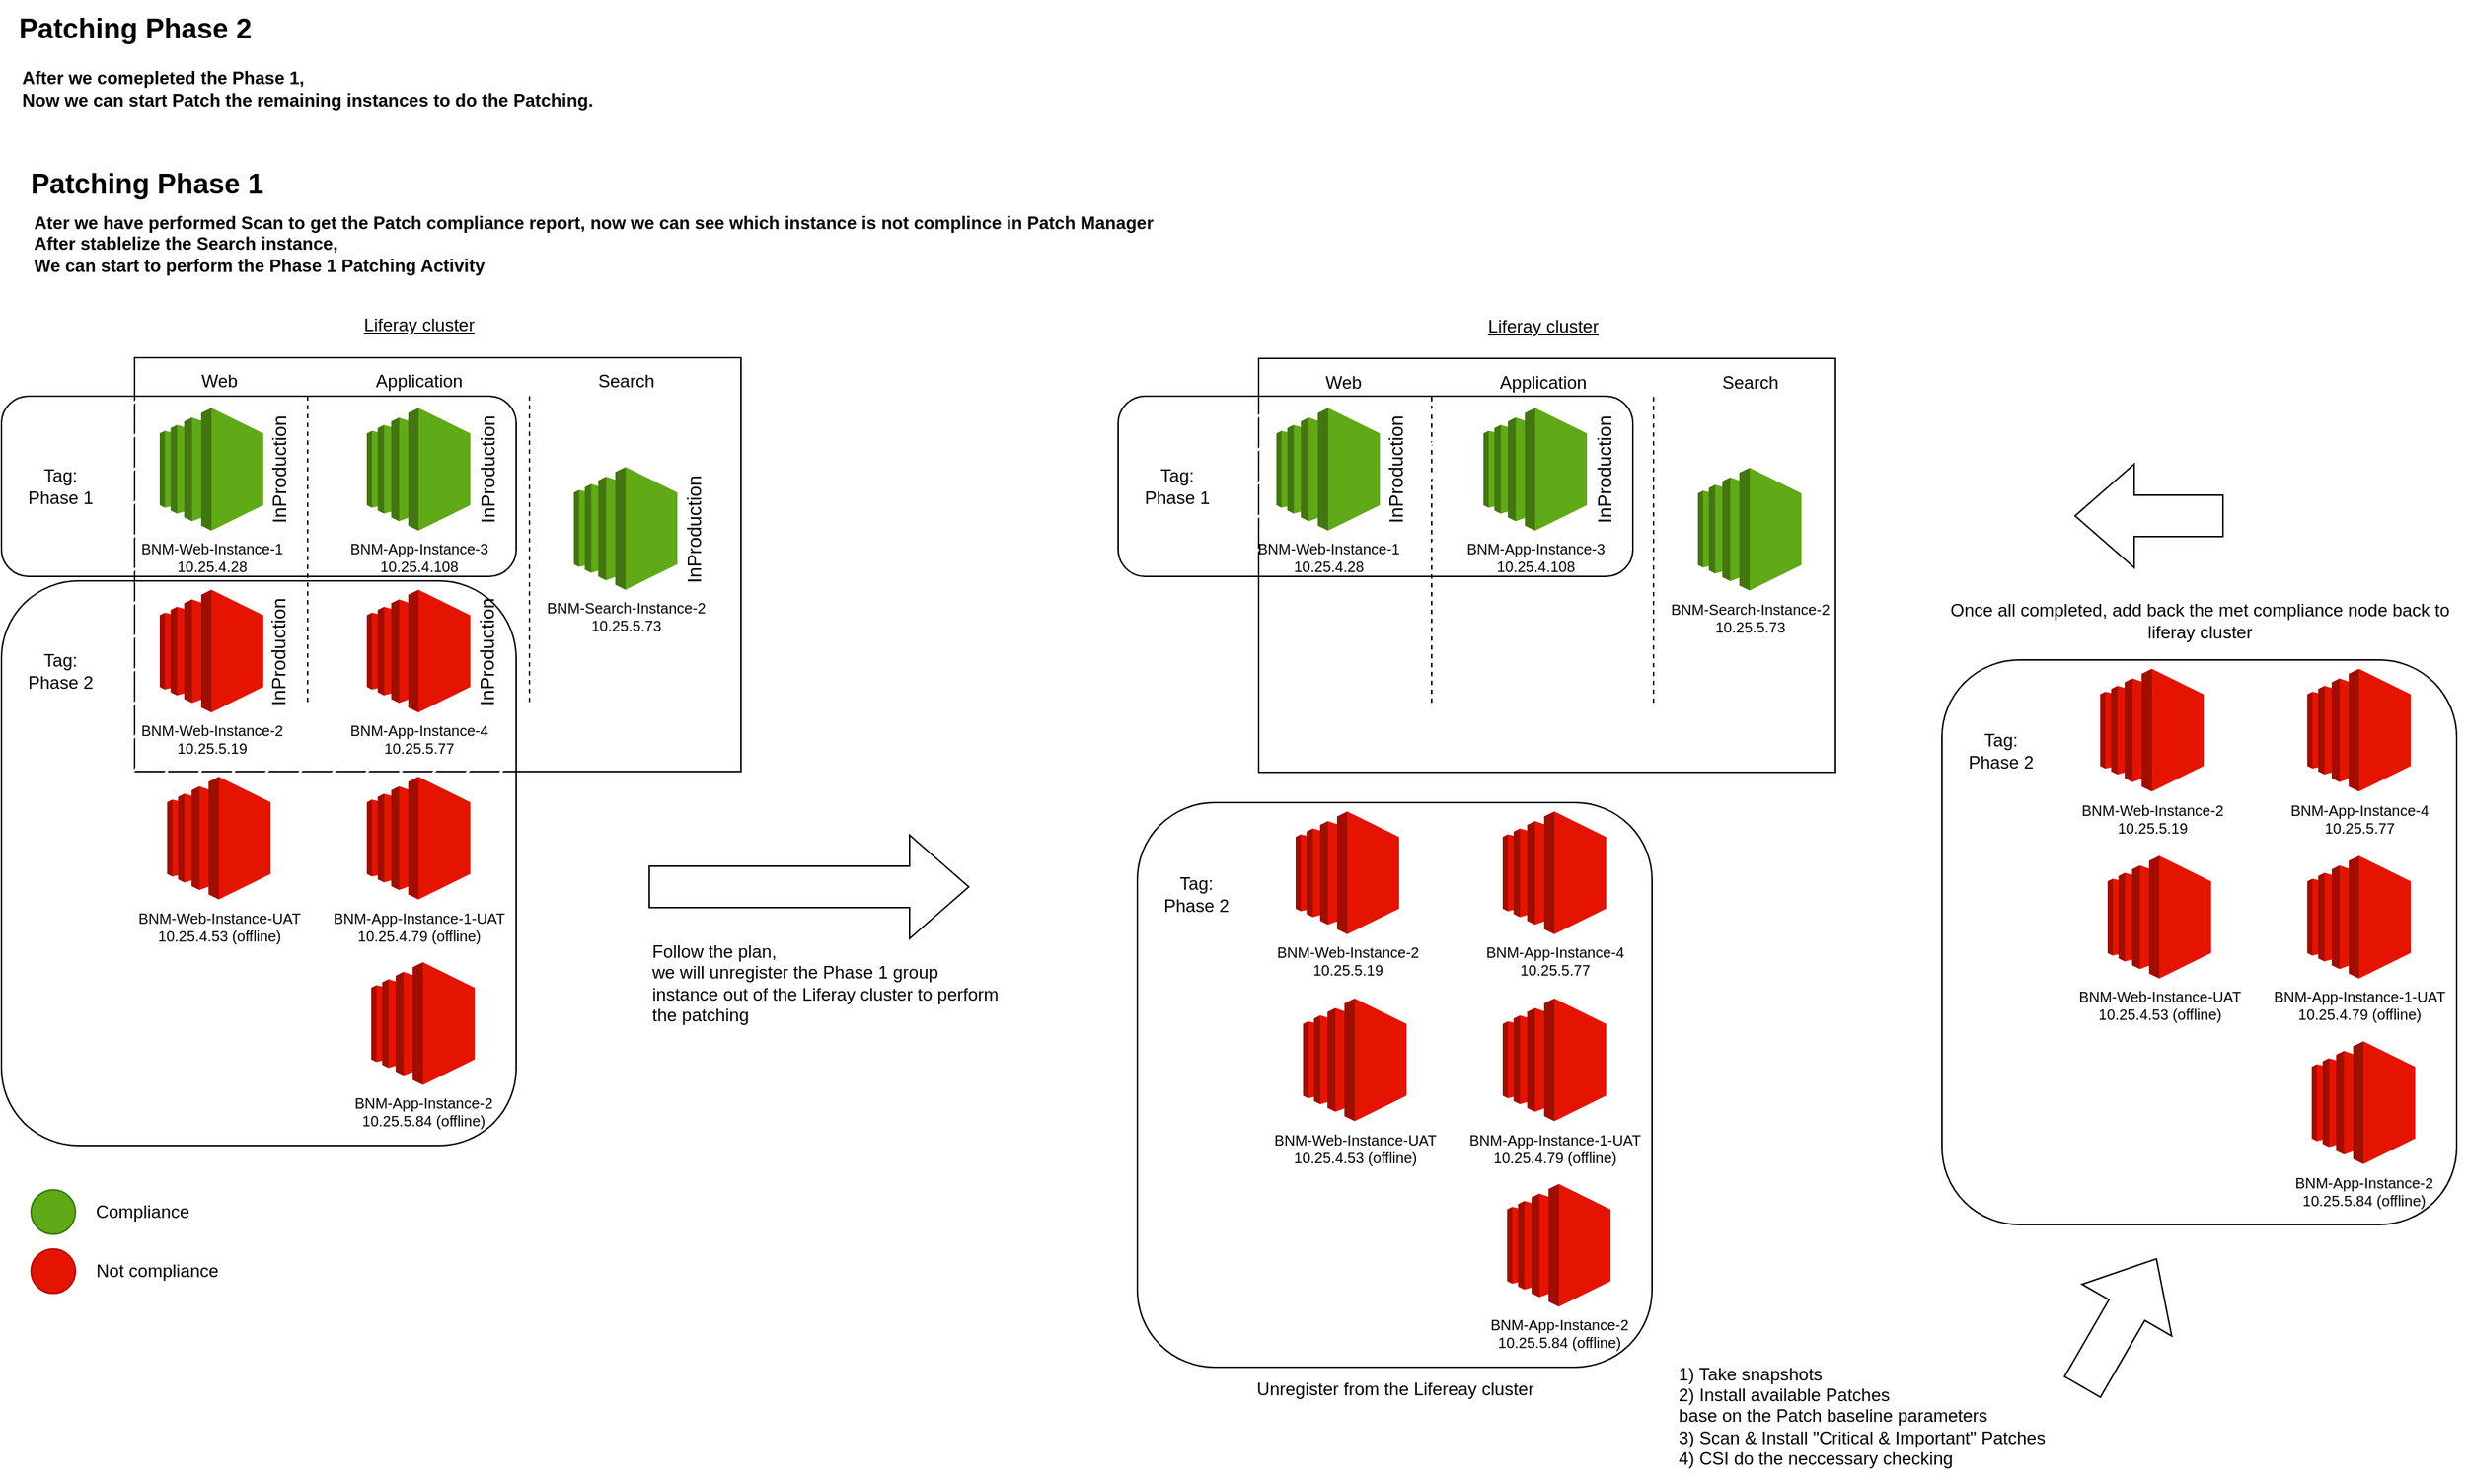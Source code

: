 <mxfile version="22.0.1" type="github">
  <diagram name="Page-1" id="beE_4dxmIc5Rx972VI1b">
    <mxGraphModel dx="1820" dy="1012" grid="1" gridSize="10" guides="1" tooltips="1" connect="1" arrows="1" fold="1" page="1" pageScale="1" pageWidth="850" pageHeight="1100" math="0" shadow="0">
      <root>
        <mxCell id="0" />
        <mxCell id="1" parent="0" />
        <mxCell id="F5lLC6z1OZfWjeG4dIKi-2" value="After we comepleted the Phase 1,&amp;nbsp;&lt;br&gt;Now we can start Patch the remaining instances to do the Patching." style="text;html=1;align=left;verticalAlign=middle;resizable=0;points=[];autosize=1;strokeColor=none;fillColor=none;fontStyle=1" vertex="1" parent="1">
          <mxGeometry x="30" y="60" width="410" height="40" as="geometry" />
        </mxCell>
        <mxCell id="F5lLC6z1OZfWjeG4dIKi-3" value="Patching Phase 2" style="text;html=1;align=center;verticalAlign=middle;resizable=0;points=[];autosize=1;strokeColor=none;fillColor=none;fontStyle=1;fontSize=19;" vertex="1" parent="1">
          <mxGeometry x="18" y="20" width="180" height="40" as="geometry" />
        </mxCell>
        <mxCell id="F5lLC6z1OZfWjeG4dIKi-95" value="Ater we have performed Scan to get the Patch compliance report, now we can see which instance is not complince in Patch Manager&lt;br&gt;After stablelize the Search instance,&amp;nbsp;&lt;br&gt;We can start to perform the Phase 1 Patching Activity" style="text;html=1;align=left;verticalAlign=middle;resizable=0;points=[];autosize=1;strokeColor=none;fillColor=none;fontStyle=1" vertex="1" parent="1">
          <mxGeometry x="38" y="155" width="780" height="60" as="geometry" />
        </mxCell>
        <mxCell id="F5lLC6z1OZfWjeG4dIKi-96" value="Patching Phase 1" style="text;html=1;align=center;verticalAlign=middle;resizable=0;points=[];autosize=1;strokeColor=none;fillColor=none;fontStyle=1;fontSize=19;" vertex="1" parent="1">
          <mxGeometry x="26" y="125" width="180" height="40" as="geometry" />
        </mxCell>
        <mxCell id="F5lLC6z1OZfWjeG4dIKi-97" value="" style="ellipse;whiteSpace=wrap;html=1;aspect=fixed;fillColor=#60a917;fontColor=#ffffff;strokeColor=#2D7600;" vertex="1" parent="1">
          <mxGeometry x="38" y="825" width="30" height="30" as="geometry" />
        </mxCell>
        <mxCell id="F5lLC6z1OZfWjeG4dIKi-98" value="" style="ellipse;whiteSpace=wrap;html=1;aspect=fixed;fillColor=#e51400;fontColor=#ffffff;strokeColor=#B20000;" vertex="1" parent="1">
          <mxGeometry x="38" y="865" width="30" height="30" as="geometry" />
        </mxCell>
        <mxCell id="F5lLC6z1OZfWjeG4dIKi-99" value="Compliance" style="text;html=1;align=center;verticalAlign=middle;resizable=0;points=[];autosize=1;strokeColor=none;fillColor=none;" vertex="1" parent="1">
          <mxGeometry x="68" y="825" width="90" height="30" as="geometry" />
        </mxCell>
        <mxCell id="F5lLC6z1OZfWjeG4dIKi-100" value="Not compliance" style="text;html=1;align=center;verticalAlign=middle;resizable=0;points=[];autosize=1;strokeColor=none;fillColor=none;" vertex="1" parent="1">
          <mxGeometry x="68" y="865" width="110" height="30" as="geometry" />
        </mxCell>
        <mxCell id="F5lLC6z1OZfWjeG4dIKi-101" value="" style="rounded=0;whiteSpace=wrap;html=1;" vertex="1" parent="1">
          <mxGeometry x="108" y="262" width="410" height="280" as="geometry" />
        </mxCell>
        <mxCell id="F5lLC6z1OZfWjeG4dIKi-102" value="" style="endArrow=none;dashed=1;html=1;rounded=0;shadow=0;" edge="1" parent="1">
          <mxGeometry width="50" height="50" relative="1" as="geometry">
            <mxPoint x="375" y="495" as="sourcePoint" />
            <mxPoint x="375" y="285" as="targetPoint" />
          </mxGeometry>
        </mxCell>
        <mxCell id="F5lLC6z1OZfWjeG4dIKi-103" value="Web" style="text;html=1;align=center;verticalAlign=middle;resizable=0;points=[];autosize=1;strokeColor=none;fillColor=none;shadow=0;" vertex="1" parent="1">
          <mxGeometry x="140" y="263" width="50" height="30" as="geometry" />
        </mxCell>
        <mxCell id="F5lLC6z1OZfWjeG4dIKi-104" value="Application" style="text;html=1;align=center;verticalAlign=middle;resizable=0;points=[];autosize=1;strokeColor=none;fillColor=none;shadow=0;" vertex="1" parent="1">
          <mxGeometry x="260" y="263" width="80" height="30" as="geometry" />
        </mxCell>
        <mxCell id="F5lLC6z1OZfWjeG4dIKi-105" value="Search" style="text;html=1;align=center;verticalAlign=middle;resizable=0;points=[];autosize=1;strokeColor=none;fillColor=none;shadow=0;" vertex="1" parent="1">
          <mxGeometry x="410" y="263" width="60" height="30" as="geometry" />
        </mxCell>
        <mxCell id="F5lLC6z1OZfWjeG4dIKi-106" value="&lt;font color=&quot;#000000&quot;&gt;BNM-Search-Instance-2&lt;br&gt;10.25.5.73&lt;/font&gt;" style="outlineConnect=0;dashed=0;verticalLabelPosition=bottom;verticalAlign=top;align=center;html=1;shape=mxgraph.aws3.ec2;fillColor=#60a917;shadow=0;fontSize=10;fontColor=#ffffff;strokeColor=#2D7600;" vertex="1" parent="1">
          <mxGeometry x="405" y="336" width="70" height="83" as="geometry" />
        </mxCell>
        <mxCell id="F5lLC6z1OZfWjeG4dIKi-107" value="Liferay cluster" style="text;html=1;align=center;verticalAlign=middle;resizable=0;points=[];autosize=1;strokeColor=none;fillColor=none;fontStyle=4" vertex="1" parent="1">
          <mxGeometry x="250" y="225" width="100" height="30" as="geometry" />
        </mxCell>
        <mxCell id="F5lLC6z1OZfWjeG4dIKi-108" value="" style="rounded=1;whiteSpace=wrap;html=1;fillStyle=hatch;" vertex="1" parent="1">
          <mxGeometry x="18" y="288" width="348" height="122" as="geometry" />
        </mxCell>
        <mxCell id="F5lLC6z1OZfWjeG4dIKi-109" value="BNM-Web-Instance-1&lt;br&gt;10.25.4.28" style="outlineConnect=0;dashed=0;verticalLabelPosition=bottom;verticalAlign=top;align=center;html=1;shape=mxgraph.aws3.ec2;fillColor=#60a917;shadow=0;fontSize=10;fontColor=#000000;strokeColor=#2D7600;labelBorderColor=none;" vertex="1" parent="1">
          <mxGeometry x="125" y="296" width="70" height="83" as="geometry" />
        </mxCell>
        <mxCell id="F5lLC6z1OZfWjeG4dIKi-110" value="BNM-App-Instance-3&lt;br&gt;10.25.4.108" style="outlineConnect=0;dashed=0;verticalLabelPosition=bottom;verticalAlign=top;align=center;html=1;shape=mxgraph.aws3.ec2;fillColor=#60a917;shadow=0;fontSize=10;fontColor=#000000;strokeColor=#2D7600;labelBorderColor=none;" vertex="1" parent="1">
          <mxGeometry x="265" y="296" width="70" height="83" as="geometry" />
        </mxCell>
        <mxCell id="F5lLC6z1OZfWjeG4dIKi-111" value="" style="rounded=1;whiteSpace=wrap;html=1;labelBorderColor=none;fillStyle=hatch;" vertex="1" parent="1">
          <mxGeometry x="18" y="413" width="348" height="382" as="geometry" />
        </mxCell>
        <mxCell id="F5lLC6z1OZfWjeG4dIKi-112" value="BNM-App-Instance-4&lt;br&gt;10.25.5.77" style="outlineConnect=0;dashed=0;verticalLabelPosition=bottom;verticalAlign=top;align=center;html=1;shape=mxgraph.aws3.ec2;fillColor=#e51400;shadow=0;fontSize=10;fontColor=#000000;strokeColor=#B20000;labelBorderColor=none;" vertex="1" parent="1">
          <mxGeometry x="265" y="419" width="70" height="83" as="geometry" />
        </mxCell>
        <mxCell id="F5lLC6z1OZfWjeG4dIKi-113" value="BNM-Web-Instance-2&lt;br&gt;10.25.5.19" style="outlineConnect=0;dashed=0;verticalLabelPosition=bottom;verticalAlign=top;align=center;html=1;shape=mxgraph.aws3.ec2;fillColor=#e51400;shadow=0;fontSize=10;fontColor=#000000;strokeColor=#B20000;labelBorderColor=none;" vertex="1" parent="1">
          <mxGeometry x="125" y="419" width="70" height="83" as="geometry" />
        </mxCell>
        <mxCell id="F5lLC6z1OZfWjeG4dIKi-114" value="Tag: Phase 1" style="text;html=1;strokeColor=none;fillColor=none;align=center;verticalAlign=middle;whiteSpace=wrap;rounded=0;" vertex="1" parent="1">
          <mxGeometry x="28" y="334" width="60" height="30" as="geometry" />
        </mxCell>
        <mxCell id="F5lLC6z1OZfWjeG4dIKi-115" value="Tag: Phase 2" style="text;html=1;strokeColor=none;fillColor=none;align=center;verticalAlign=middle;whiteSpace=wrap;rounded=0;" vertex="1" parent="1">
          <mxGeometry x="28" y="459" width="60" height="30" as="geometry" />
        </mxCell>
        <mxCell id="F5lLC6z1OZfWjeG4dIKi-116" value="BNM-App-Instance-1-UAT&lt;br&gt;10.25.4.79 (offline)" style="outlineConnect=0;dashed=0;verticalLabelPosition=bottom;verticalAlign=top;align=center;html=1;shape=mxgraph.aws3.ec2;fillColor=#e51400;shadow=0;fontSize=10;fontColor=#000000;strokeColor=#B20000;labelBorderColor=none;" vertex="1" parent="1">
          <mxGeometry x="265" y="545.5" width="70" height="83" as="geometry" />
        </mxCell>
        <mxCell id="F5lLC6z1OZfWjeG4dIKi-117" value="BNM-Web-Instance-UAT&lt;br&gt;10.25.4.53 (offline)" style="outlineConnect=0;dashed=0;verticalLabelPosition=bottom;verticalAlign=top;align=center;html=1;shape=mxgraph.aws3.ec2;fillColor=#e51400;shadow=0;fontSize=10;fontColor=#000000;strokeColor=#B20000;labelBorderColor=none;" vertex="1" parent="1">
          <mxGeometry x="130" y="545.5" width="70" height="83" as="geometry" />
        </mxCell>
        <mxCell id="F5lLC6z1OZfWjeG4dIKi-118" value="BNM-App-Instance-2&lt;br&gt;10.25.5.84 (offline)" style="outlineConnect=0;dashed=0;verticalLabelPosition=bottom;verticalAlign=top;align=center;html=1;shape=mxgraph.aws3.ec2;fillColor=#e51400;shadow=0;fontSize=10;fontColor=#000000;strokeColor=#B20000;labelBorderColor=none;" vertex="1" parent="1">
          <mxGeometry x="268" y="671" width="70" height="83" as="geometry" />
        </mxCell>
        <mxCell id="F5lLC6z1OZfWjeG4dIKi-119" value="" style="endArrow=none;dashed=1;html=1;rounded=0;shadow=0;" edge="1" parent="1">
          <mxGeometry width="50" height="50" relative="1" as="geometry">
            <mxPoint x="225" y="495" as="sourcePoint" />
            <mxPoint x="225" y="285" as="targetPoint" />
          </mxGeometry>
        </mxCell>
        <mxCell id="F5lLC6z1OZfWjeG4dIKi-120" value="Follow the plan,&amp;nbsp;&lt;br&gt;we will unregister the Phase 1 group&amp;nbsp;&lt;br&gt;instance out of the Liferay cluster to perform&amp;nbsp;&lt;br&gt;the patching" style="text;html=1;align=left;verticalAlign=middle;resizable=0;points=[];autosize=1;strokeColor=none;fillColor=none;" vertex="1" parent="1">
          <mxGeometry x="456" y="649.5" width="260" height="70" as="geometry" />
        </mxCell>
        <mxCell id="F5lLC6z1OZfWjeG4dIKi-121" value="" style="rounded=0;whiteSpace=wrap;html=1;" vertex="1" parent="1">
          <mxGeometry x="868" y="262.5" width="390" height="280" as="geometry" />
        </mxCell>
        <mxCell id="F5lLC6z1OZfWjeG4dIKi-122" value="" style="endArrow=none;dashed=1;html=1;rounded=0;shadow=0;" edge="1" parent="1">
          <mxGeometry width="50" height="50" relative="1" as="geometry">
            <mxPoint x="1135" y="495.5" as="sourcePoint" />
            <mxPoint x="1135" y="285.5" as="targetPoint" />
          </mxGeometry>
        </mxCell>
        <mxCell id="F5lLC6z1OZfWjeG4dIKi-123" value="Web" style="text;html=1;align=center;verticalAlign=middle;resizable=0;points=[];autosize=1;strokeColor=none;fillColor=none;shadow=0;" vertex="1" parent="1">
          <mxGeometry x="900" y="263.5" width="50" height="30" as="geometry" />
        </mxCell>
        <mxCell id="F5lLC6z1OZfWjeG4dIKi-124" value="Application" style="text;html=1;align=center;verticalAlign=middle;resizable=0;points=[];autosize=1;strokeColor=none;fillColor=none;shadow=0;" vertex="1" parent="1">
          <mxGeometry x="1020" y="263.5" width="80" height="30" as="geometry" />
        </mxCell>
        <mxCell id="F5lLC6z1OZfWjeG4dIKi-125" value="Search" style="text;html=1;align=center;verticalAlign=middle;resizable=0;points=[];autosize=1;strokeColor=none;fillColor=none;shadow=0;" vertex="1" parent="1">
          <mxGeometry x="1170" y="263.5" width="60" height="30" as="geometry" />
        </mxCell>
        <mxCell id="F5lLC6z1OZfWjeG4dIKi-126" value="&lt;font color=&quot;#000000&quot;&gt;BNM-Search-Instance-2&lt;br&gt;10.25.5.73&lt;/font&gt;" style="outlineConnect=0;dashed=0;verticalLabelPosition=bottom;verticalAlign=top;align=center;html=1;shape=mxgraph.aws3.ec2;fillColor=#60a917;shadow=0;fontSize=10;fontColor=#ffffff;strokeColor=#2D7600;" vertex="1" parent="1">
          <mxGeometry x="1165" y="336.5" width="70" height="83" as="geometry" />
        </mxCell>
        <mxCell id="F5lLC6z1OZfWjeG4dIKi-127" value="Liferay cluster" style="text;html=1;align=center;verticalAlign=middle;resizable=0;points=[];autosize=1;strokeColor=none;fillColor=none;fontStyle=4" vertex="1" parent="1">
          <mxGeometry x="1010" y="225.5" width="100" height="30" as="geometry" />
        </mxCell>
        <mxCell id="F5lLC6z1OZfWjeG4dIKi-131" value="" style="rounded=1;whiteSpace=wrap;html=1;labelBorderColor=none;fillStyle=hatch;" vertex="1" parent="1">
          <mxGeometry x="786" y="563" width="348" height="382" as="geometry" />
        </mxCell>
        <mxCell id="F5lLC6z1OZfWjeG4dIKi-132" value="BNM-App-Instance-4&lt;br&gt;10.25.5.77" style="outlineConnect=0;dashed=0;verticalLabelPosition=bottom;verticalAlign=top;align=center;html=1;shape=mxgraph.aws3.ec2;fillColor=#e51400;shadow=0;fontSize=10;fontColor=#000000;strokeColor=#B20000;labelBorderColor=none;" vertex="1" parent="1">
          <mxGeometry x="1033" y="569" width="70" height="83" as="geometry" />
        </mxCell>
        <mxCell id="F5lLC6z1OZfWjeG4dIKi-133" value="BNM-Web-Instance-2&lt;br&gt;10.25.5.19" style="outlineConnect=0;dashed=0;verticalLabelPosition=bottom;verticalAlign=top;align=center;html=1;shape=mxgraph.aws3.ec2;fillColor=#e51400;shadow=0;fontSize=10;fontColor=#000000;strokeColor=#B20000;labelBorderColor=none;" vertex="1" parent="1">
          <mxGeometry x="893" y="569" width="70" height="83" as="geometry" />
        </mxCell>
        <mxCell id="F5lLC6z1OZfWjeG4dIKi-135" value="Tag: Phase 2" style="text;html=1;strokeColor=none;fillColor=none;align=center;verticalAlign=middle;whiteSpace=wrap;rounded=0;" vertex="1" parent="1">
          <mxGeometry x="796" y="609.5" width="60" height="30" as="geometry" />
        </mxCell>
        <mxCell id="F5lLC6z1OZfWjeG4dIKi-136" value="BNM-App-Instance-1-UAT&lt;br&gt;10.25.4.79 (offline)" style="outlineConnect=0;dashed=0;verticalLabelPosition=bottom;verticalAlign=top;align=center;html=1;shape=mxgraph.aws3.ec2;fillColor=#e51400;shadow=0;fontSize=10;fontColor=#000000;strokeColor=#B20000;labelBorderColor=none;" vertex="1" parent="1">
          <mxGeometry x="1033" y="695.5" width="70" height="83" as="geometry" />
        </mxCell>
        <mxCell id="F5lLC6z1OZfWjeG4dIKi-137" value="BNM-Web-Instance-UAT&lt;br&gt;10.25.4.53 (offline)" style="outlineConnect=0;dashed=0;verticalLabelPosition=bottom;verticalAlign=top;align=center;html=1;shape=mxgraph.aws3.ec2;fillColor=#e51400;shadow=0;fontSize=10;fontColor=#000000;strokeColor=#B20000;labelBorderColor=none;" vertex="1" parent="1">
          <mxGeometry x="898" y="695.5" width="70" height="83" as="geometry" />
        </mxCell>
        <mxCell id="F5lLC6z1OZfWjeG4dIKi-138" value="BNM-App-Instance-2&lt;br&gt;10.25.5.84 (offline)" style="outlineConnect=0;dashed=0;verticalLabelPosition=bottom;verticalAlign=top;align=center;html=1;shape=mxgraph.aws3.ec2;fillColor=#e51400;shadow=0;fontSize=10;fontColor=#000000;strokeColor=#B20000;labelBorderColor=none;" vertex="1" parent="1">
          <mxGeometry x="1036" y="821" width="70" height="83" as="geometry" />
        </mxCell>
        <mxCell id="F5lLC6z1OZfWjeG4dIKi-139" value="" style="endArrow=none;dashed=1;html=1;rounded=0;shadow=0;" edge="1" parent="1">
          <mxGeometry width="50" height="50" relative="1" as="geometry">
            <mxPoint x="985" y="495.5" as="sourcePoint" />
            <mxPoint x="985" y="285.5" as="targetPoint" />
          </mxGeometry>
        </mxCell>
        <mxCell id="F5lLC6z1OZfWjeG4dIKi-140" value="1) Take snapshots&lt;br&gt;2) Install available Patches &lt;br&gt;base on the Patch baseline parameters&lt;br&gt;3) Scan &amp;amp; Install &quot;Critical &amp;amp; Important&quot; Patches&lt;br&gt;4) CSI do the neccessary checking&amp;nbsp;" style="text;html=1;align=left;verticalAlign=middle;resizable=0;points=[];autosize=1;strokeColor=none;fillColor=none;" vertex="1" parent="1">
          <mxGeometry x="1150" y="933" width="270" height="90" as="geometry" />
        </mxCell>
        <mxCell id="F5lLC6z1OZfWjeG4dIKi-145" value="Unregister from the Lifereay cluster" style="text;html=1;align=center;verticalAlign=middle;resizable=0;points=[];autosize=1;strokeColor=none;fillColor=none;" vertex="1" parent="1">
          <mxGeometry x="855" y="945" width="210" height="30" as="geometry" />
        </mxCell>
        <mxCell id="F5lLC6z1OZfWjeG4dIKi-146" value="Once all completed, add back the met compliance node back to&lt;br&gt;liferay cluster" style="text;html=1;align=center;verticalAlign=middle;resizable=0;points=[];autosize=1;strokeColor=none;fillColor=none;" vertex="1" parent="1">
          <mxGeometry x="1324" y="419.5" width="360" height="40" as="geometry" />
        </mxCell>
        <mxCell id="F5lLC6z1OZfWjeG4dIKi-147" value="InProduction" style="text;html=1;strokeColor=none;fillColor=none;align=center;verticalAlign=middle;whiteSpace=wrap;rounded=0;rotation=-90;fontSize=13;" vertex="1" parent="1">
          <mxGeometry x="456" y="363" width="60" height="30" as="geometry" />
        </mxCell>
        <mxCell id="F5lLC6z1OZfWjeG4dIKi-148" value="" style="html=1;shadow=0;dashed=0;align=center;verticalAlign=middle;shape=mxgraph.arrows2.arrow;dy=0.6;dx=40;notch=0;" vertex="1" parent="1">
          <mxGeometry x="456" y="585" width="216" height="70" as="geometry" />
        </mxCell>
        <mxCell id="F5lLC6z1OZfWjeG4dIKi-149" value="InProduction" style="text;html=1;strokeColor=none;fillColor=none;align=center;verticalAlign=middle;whiteSpace=wrap;rounded=0;rotation=-90;fontSize=13;" vertex="1" parent="1">
          <mxGeometry x="316" y="322.5" width="60" height="30" as="geometry" />
        </mxCell>
        <mxCell id="F5lLC6z1OZfWjeG4dIKi-150" value="InProduction" style="text;html=1;strokeColor=none;fillColor=none;align=center;verticalAlign=middle;whiteSpace=wrap;rounded=0;rotation=-90;fontSize=13;" vertex="1" parent="1">
          <mxGeometry x="175" y="322.5" width="60" height="30" as="geometry" />
        </mxCell>
        <mxCell id="F5lLC6z1OZfWjeG4dIKi-151" value="InProduction" style="text;html=1;strokeColor=none;fillColor=none;align=center;verticalAlign=middle;whiteSpace=wrap;rounded=0;rotation=-90;fontSize=13;" vertex="1" parent="1">
          <mxGeometry x="175" y="446" width="60" height="30" as="geometry" />
        </mxCell>
        <mxCell id="F5lLC6z1OZfWjeG4dIKi-152" value="InProduction" style="text;html=1;strokeColor=none;fillColor=none;align=center;verticalAlign=middle;whiteSpace=wrap;rounded=0;rotation=-90;fontSize=13;" vertex="1" parent="1">
          <mxGeometry x="316" y="446" width="60" height="30" as="geometry" />
        </mxCell>
        <mxCell id="F5lLC6z1OZfWjeG4dIKi-154" value="" style="html=1;shadow=0;dashed=0;align=center;verticalAlign=middle;shape=mxgraph.arrows2.arrow;dy=0.6;dx=40;notch=0;rotation=-60;" vertex="1" parent="1">
          <mxGeometry x="1400" y="880" width="100" height="70" as="geometry" />
        </mxCell>
        <mxCell id="F5lLC6z1OZfWjeG4dIKi-155" value="" style="html=1;shadow=0;dashed=0;align=center;verticalAlign=middle;shape=mxgraph.arrows2.arrow;dy=0.6;dx=40;notch=0;rotation=-180;" vertex="1" parent="1">
          <mxGeometry x="1420" y="334" width="100" height="70" as="geometry" />
        </mxCell>
        <mxCell id="F5lLC6z1OZfWjeG4dIKi-160" value="" style="rounded=1;whiteSpace=wrap;html=1;fillStyle=hatch;" vertex="1" parent="1">
          <mxGeometry x="773" y="288" width="348" height="122" as="geometry" />
        </mxCell>
        <mxCell id="F5lLC6z1OZfWjeG4dIKi-161" value="BNM-Web-Instance-1&lt;br&gt;10.25.4.28" style="outlineConnect=0;dashed=0;verticalLabelPosition=bottom;verticalAlign=top;align=center;html=1;shape=mxgraph.aws3.ec2;fillColor=#60a917;shadow=0;fontSize=10;fontColor=#000000;strokeColor=#2D7600;labelBorderColor=none;" vertex="1" parent="1">
          <mxGeometry x="880" y="296" width="70" height="83" as="geometry" />
        </mxCell>
        <mxCell id="F5lLC6z1OZfWjeG4dIKi-162" value="BNM-App-Instance-3&lt;br&gt;10.25.4.108" style="outlineConnect=0;dashed=0;verticalLabelPosition=bottom;verticalAlign=top;align=center;html=1;shape=mxgraph.aws3.ec2;fillColor=#60a917;shadow=0;fontSize=10;fontColor=#000000;strokeColor=#2D7600;labelBorderColor=none;" vertex="1" parent="1">
          <mxGeometry x="1020" y="296" width="70" height="83" as="geometry" />
        </mxCell>
        <mxCell id="F5lLC6z1OZfWjeG4dIKi-163" value="Tag: Phase 1" style="text;html=1;strokeColor=none;fillColor=none;align=center;verticalAlign=middle;whiteSpace=wrap;rounded=0;" vertex="1" parent="1">
          <mxGeometry x="783" y="334" width="60" height="30" as="geometry" />
        </mxCell>
        <mxCell id="F5lLC6z1OZfWjeG4dIKi-164" value="InProduction" style="text;html=1;strokeColor=none;fillColor=none;align=center;verticalAlign=middle;whiteSpace=wrap;rounded=0;rotation=-90;fontSize=13;" vertex="1" parent="1">
          <mxGeometry x="1071" y="322.5" width="60" height="30" as="geometry" />
        </mxCell>
        <mxCell id="F5lLC6z1OZfWjeG4dIKi-165" value="InProduction" style="text;html=1;strokeColor=none;fillColor=none;align=center;verticalAlign=middle;whiteSpace=wrap;rounded=0;rotation=-90;fontSize=13;" vertex="1" parent="1">
          <mxGeometry x="930" y="322.5" width="60" height="30" as="geometry" />
        </mxCell>
        <mxCell id="F5lLC6z1OZfWjeG4dIKi-166" value="" style="rounded=1;whiteSpace=wrap;html=1;labelBorderColor=none;fillStyle=hatch;" vertex="1" parent="1">
          <mxGeometry x="1330" y="466.5" width="348" height="382" as="geometry" />
        </mxCell>
        <mxCell id="F5lLC6z1OZfWjeG4dIKi-167" value="BNM-App-Instance-4&lt;br&gt;10.25.5.77" style="outlineConnect=0;dashed=0;verticalLabelPosition=bottom;verticalAlign=top;align=center;html=1;shape=mxgraph.aws3.ec2;fillColor=#e51400;shadow=0;fontSize=10;fontColor=#000000;strokeColor=#B20000;labelBorderColor=none;" vertex="1" parent="1">
          <mxGeometry x="1577" y="472.5" width="70" height="83" as="geometry" />
        </mxCell>
        <mxCell id="F5lLC6z1OZfWjeG4dIKi-168" value="BNM-Web-Instance-2&lt;br&gt;10.25.5.19" style="outlineConnect=0;dashed=0;verticalLabelPosition=bottom;verticalAlign=top;align=center;html=1;shape=mxgraph.aws3.ec2;fillColor=#e51400;shadow=0;fontSize=10;fontColor=#000000;strokeColor=#B20000;labelBorderColor=none;" vertex="1" parent="1">
          <mxGeometry x="1437" y="472.5" width="70" height="83" as="geometry" />
        </mxCell>
        <mxCell id="F5lLC6z1OZfWjeG4dIKi-169" value="Tag: Phase 2" style="text;html=1;strokeColor=none;fillColor=none;align=center;verticalAlign=middle;whiteSpace=wrap;rounded=0;" vertex="1" parent="1">
          <mxGeometry x="1340" y="513" width="60" height="30" as="geometry" />
        </mxCell>
        <mxCell id="F5lLC6z1OZfWjeG4dIKi-170" value="BNM-App-Instance-1-UAT&lt;br&gt;10.25.4.79 (offline)" style="outlineConnect=0;dashed=0;verticalLabelPosition=bottom;verticalAlign=top;align=center;html=1;shape=mxgraph.aws3.ec2;fillColor=#e51400;shadow=0;fontSize=10;fontColor=#000000;strokeColor=#B20000;labelBorderColor=none;" vertex="1" parent="1">
          <mxGeometry x="1577" y="599" width="70" height="83" as="geometry" />
        </mxCell>
        <mxCell id="F5lLC6z1OZfWjeG4dIKi-171" value="BNM-Web-Instance-UAT&lt;br&gt;10.25.4.53 (offline)" style="outlineConnect=0;dashed=0;verticalLabelPosition=bottom;verticalAlign=top;align=center;html=1;shape=mxgraph.aws3.ec2;fillColor=#e51400;shadow=0;fontSize=10;fontColor=#000000;strokeColor=#B20000;labelBorderColor=none;" vertex="1" parent="1">
          <mxGeometry x="1442" y="599" width="70" height="83" as="geometry" />
        </mxCell>
        <mxCell id="F5lLC6z1OZfWjeG4dIKi-172" value="BNM-App-Instance-2&lt;br&gt;10.25.5.84 (offline)" style="outlineConnect=0;dashed=0;verticalLabelPosition=bottom;verticalAlign=top;align=center;html=1;shape=mxgraph.aws3.ec2;fillColor=#e51400;shadow=0;fontSize=10;fontColor=#000000;strokeColor=#B20000;labelBorderColor=none;" vertex="1" parent="1">
          <mxGeometry x="1580" y="724.5" width="70" height="83" as="geometry" />
        </mxCell>
      </root>
    </mxGraphModel>
  </diagram>
</mxfile>
